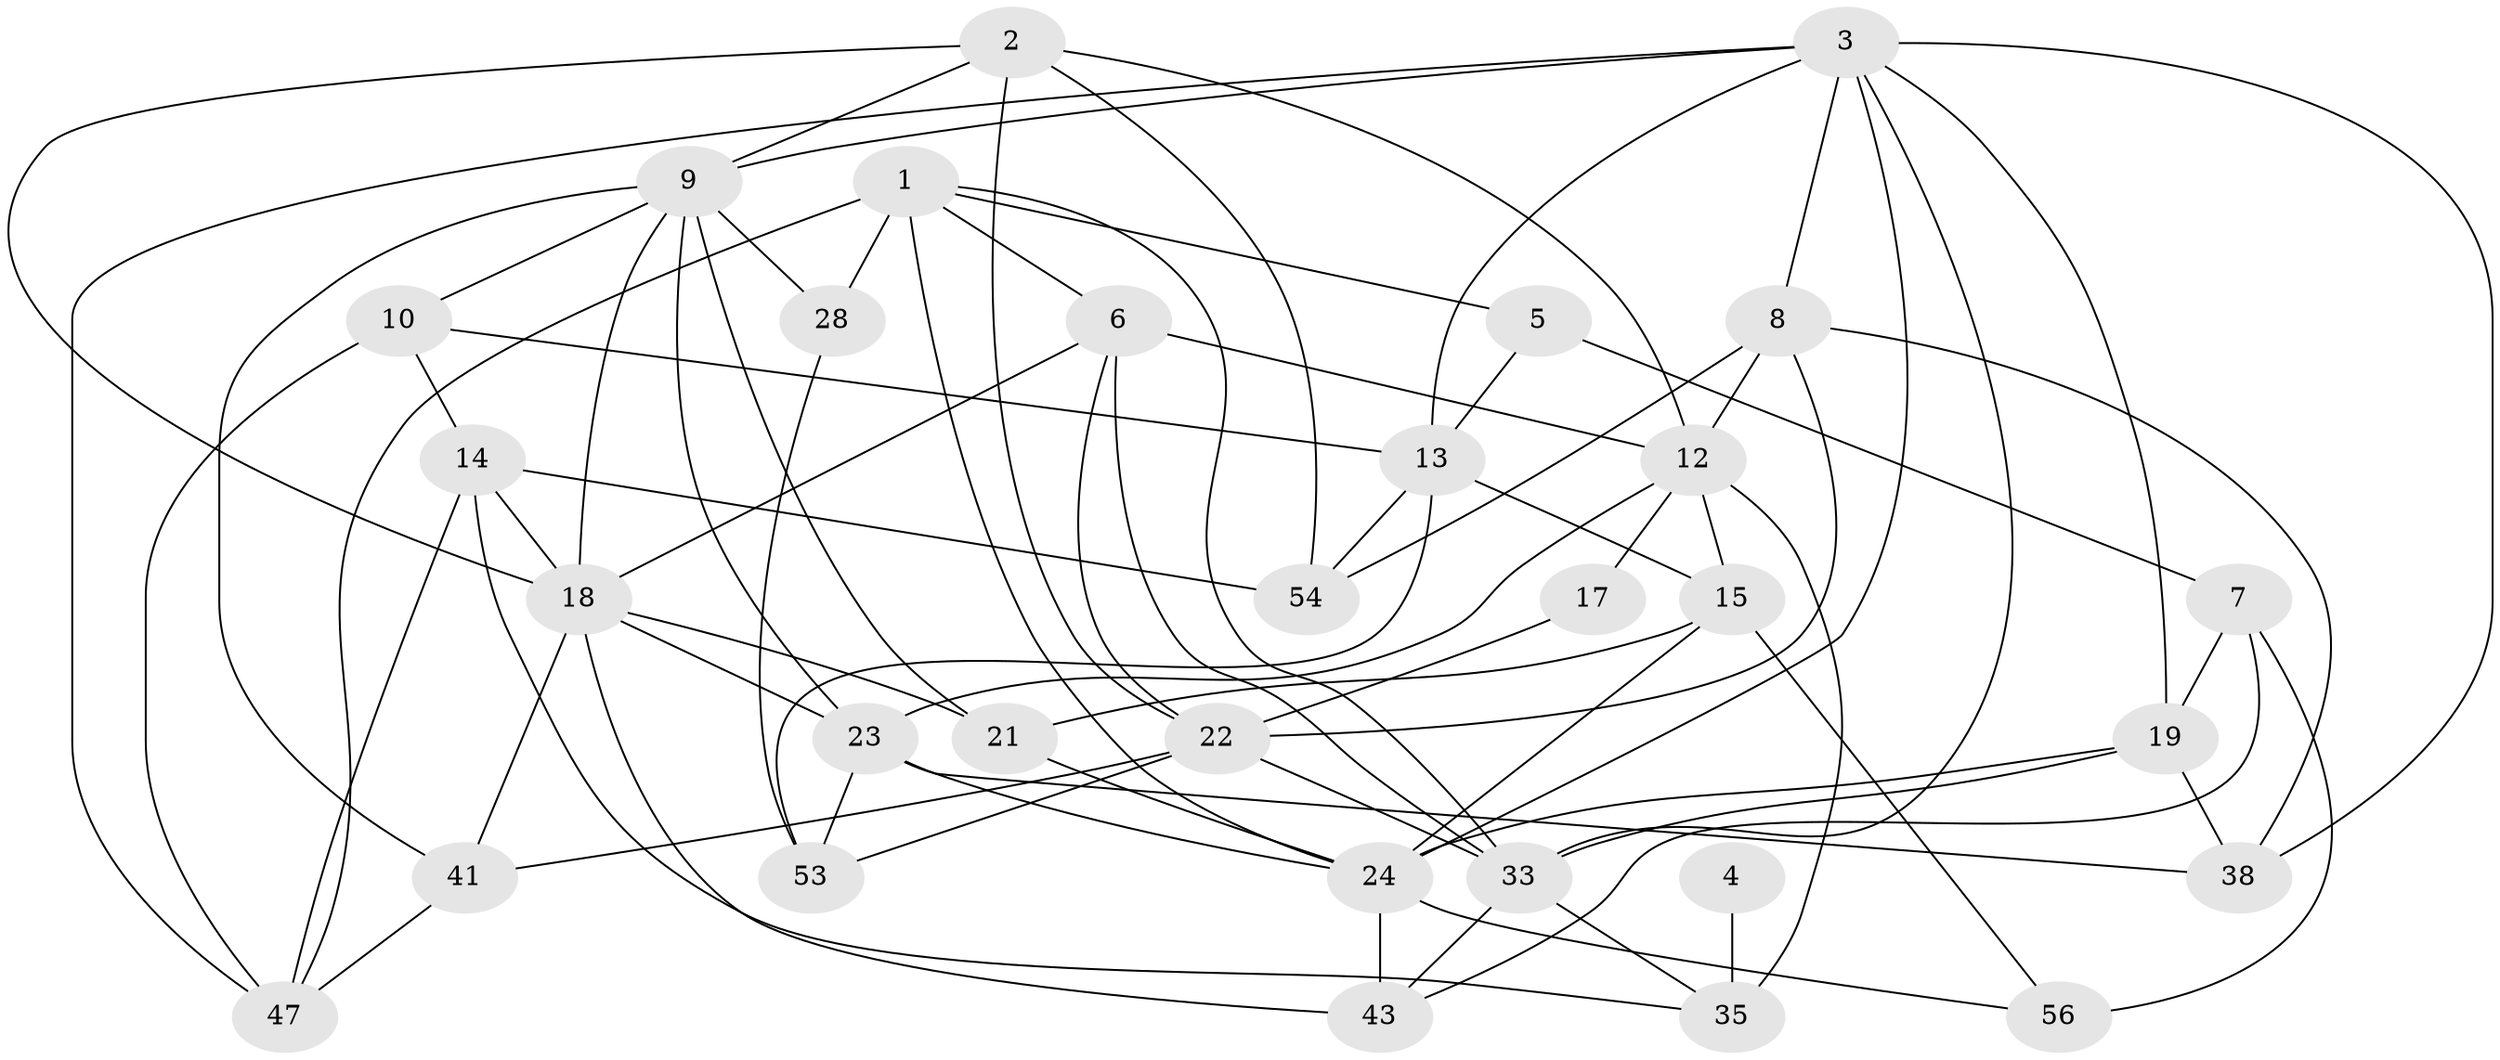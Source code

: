// Generated by graph-tools (version 1.1) at 2025/52/02/27/25 19:52:05]
// undirected, 31 vertices, 77 edges
graph export_dot {
graph [start="1"]
  node [color=gray90,style=filled];
  1 [super="+52"];
  2 [super="+25"];
  3 [super="+27"];
  4;
  5 [super="+16"];
  6 [super="+37"];
  7 [super="+11"];
  8 [super="+20"];
  9 [super="+26"];
  10 [super="+32"];
  12 [super="+45"];
  13 [super="+29"];
  14 [super="+46"];
  15 [super="+48"];
  17 [super="+30"];
  18 [super="+49"];
  19 [super="+34"];
  21 [super="+50"];
  22 [super="+42"];
  23 [super="+40"];
  24 [super="+31"];
  28 [super="+39"];
  33 [super="+36"];
  35 [super="+44"];
  38 [super="+51"];
  41;
  43;
  47;
  53;
  54 [super="+55"];
  56;
  1 -- 6;
  1 -- 28;
  1 -- 24;
  1 -- 5;
  1 -- 47;
  1 -- 33;
  2 -- 22;
  2 -- 18;
  2 -- 9;
  2 -- 12;
  2 -- 54;
  3 -- 33;
  3 -- 47;
  3 -- 19;
  3 -- 13;
  3 -- 24;
  3 -- 9;
  3 -- 8;
  3 -- 38;
  4 -- 35 [weight=2];
  5 -- 13;
  5 -- 7;
  6 -- 18 [weight=2];
  6 -- 12;
  6 -- 33;
  6 -- 22;
  7 -- 19;
  7 -- 56;
  7 -- 43;
  8 -- 12;
  8 -- 54;
  8 -- 22;
  8 -- 38;
  9 -- 21;
  9 -- 18;
  9 -- 23;
  9 -- 28;
  9 -- 41;
  9 -- 10;
  10 -- 47;
  10 -- 14;
  10 -- 13;
  12 -- 15 [weight=2];
  12 -- 17;
  12 -- 35;
  12 -- 23;
  13 -- 53;
  13 -- 54;
  13 -- 15;
  14 -- 35;
  14 -- 18;
  14 -- 47;
  14 -- 54;
  15 -- 21 [weight=2];
  15 -- 24;
  15 -- 56;
  17 -- 22 [weight=2];
  18 -- 23 [weight=2];
  18 -- 43;
  18 -- 41;
  18 -- 21;
  19 -- 24 [weight=2];
  19 -- 33;
  19 -- 38;
  21 -- 24;
  22 -- 53;
  22 -- 41;
  22 -- 33;
  23 -- 24 [weight=2];
  23 -- 53;
  23 -- 38;
  24 -- 43 [weight=2];
  24 -- 56;
  28 -- 53;
  33 -- 43;
  33 -- 35;
  41 -- 47;
}
